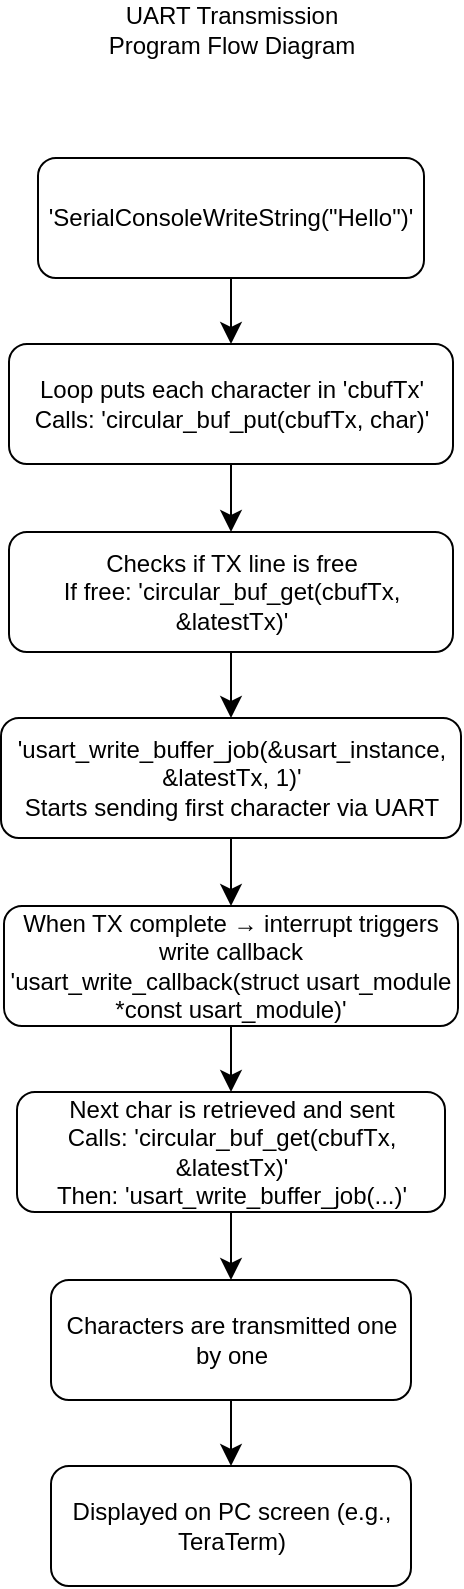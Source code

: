 <mxfile version="26.1.1">
  <diagram name="第 1 页" id="W2hzdXaxRCACEvIiYpvY">
    <mxGraphModel dx="727" dy="290" grid="0" gridSize="10" guides="1" tooltips="1" connect="1" arrows="1" fold="1" page="0" pageScale="1" pageWidth="827" pageHeight="1169" math="0" shadow="0">
      <root>
        <mxCell id="0" />
        <mxCell id="1" parent="0" />
        <mxCell id="9vySundK5Msms9GkJIlE-1" value="" style="edgeStyle=none;curved=1;rounded=0;orthogonalLoop=1;jettySize=auto;html=1;fontSize=12;startSize=8;endSize=8;" edge="1" parent="1" source="9vySundK5Msms9GkJIlE-2" target="9vySundK5Msms9GkJIlE-5">
          <mxGeometry relative="1" as="geometry" />
        </mxCell>
        <mxCell id="9vySundK5Msms9GkJIlE-2" value="&#39;SerialConsoleWriteString(&quot;Hello&quot;)&#39;" style="rounded=1;whiteSpace=wrap;html=1;" vertex="1" parent="1">
          <mxGeometry x="90" y="199" width="193" height="60" as="geometry" />
        </mxCell>
        <mxCell id="9vySundK5Msms9GkJIlE-3" value="UART Transmission Program Flow Diagram" style="text;html=1;align=center;verticalAlign=middle;whiteSpace=wrap;rounded=0;" vertex="1" parent="1">
          <mxGeometry x="116.5" y="120" width="140" height="30" as="geometry" />
        </mxCell>
        <mxCell id="9vySundK5Msms9GkJIlE-4" value="" style="edgeStyle=none;curved=1;rounded=0;orthogonalLoop=1;jettySize=auto;html=1;fontSize=12;startSize=8;endSize=8;" edge="1" parent="1" source="9vySundK5Msms9GkJIlE-5" target="9vySundK5Msms9GkJIlE-7">
          <mxGeometry relative="1" as="geometry" />
        </mxCell>
        <mxCell id="9vySundK5Msms9GkJIlE-5" value="&lt;div&gt;Loop puts each character in &#39;cbufTx&#39;&lt;/div&gt;&lt;div&gt;Calls: &#39;circular_buf_put(cbufTx, char)&#39;&lt;/div&gt;" style="whiteSpace=wrap;html=1;rounded=1;" vertex="1" parent="1">
          <mxGeometry x="75.5" y="292" width="222" height="60" as="geometry" />
        </mxCell>
        <mxCell id="9vySundK5Msms9GkJIlE-6" value="" style="edgeStyle=none;curved=1;rounded=0;orthogonalLoop=1;jettySize=auto;html=1;fontSize=12;startSize=8;endSize=8;" edge="1" parent="1" source="9vySundK5Msms9GkJIlE-7" target="9vySundK5Msms9GkJIlE-9">
          <mxGeometry relative="1" as="geometry" />
        </mxCell>
        <mxCell id="9vySundK5Msms9GkJIlE-7" value="&lt;div&gt;Checks if TX line is free&lt;/div&gt;&lt;div&gt;If free: &#39;circular_buf_get(cbufTx, &amp;amp;latestTx)&#39;&lt;/div&gt;" style="whiteSpace=wrap;html=1;rounded=1;" vertex="1" parent="1">
          <mxGeometry x="75.5" y="386" width="222" height="60" as="geometry" />
        </mxCell>
        <mxCell id="9vySundK5Msms9GkJIlE-8" value="" style="edgeStyle=none;curved=1;rounded=0;orthogonalLoop=1;jettySize=auto;html=1;fontSize=12;startSize=8;endSize=8;" edge="1" parent="1" source="9vySundK5Msms9GkJIlE-9" target="9vySundK5Msms9GkJIlE-11">
          <mxGeometry relative="1" as="geometry" />
        </mxCell>
        <mxCell id="9vySundK5Msms9GkJIlE-9" value="&lt;div&gt;&#39;usart_write_buffer_job(&amp;amp;usart_instance, &amp;amp;latestTx, 1)&#39;&lt;/div&gt;&lt;div&gt;Starts sending first character via UART&lt;/div&gt;" style="whiteSpace=wrap;html=1;rounded=1;" vertex="1" parent="1">
          <mxGeometry x="71.5" y="479" width="230" height="60" as="geometry" />
        </mxCell>
        <mxCell id="9vySundK5Msms9GkJIlE-10" value="" style="edgeStyle=none;curved=1;rounded=0;orthogonalLoop=1;jettySize=auto;html=1;fontSize=12;startSize=8;endSize=8;" edge="1" parent="1" source="9vySundK5Msms9GkJIlE-11" target="9vySundK5Msms9GkJIlE-13">
          <mxGeometry relative="1" as="geometry" />
        </mxCell>
        <mxCell id="9vySundK5Msms9GkJIlE-11" value="&lt;div&gt;When TX complete → interrupt triggers write callback&lt;/div&gt;&lt;div&gt;&#39;usart_write_callback(struct usart_module *const usart_module)&#39;&lt;/div&gt;" style="whiteSpace=wrap;html=1;rounded=1;" vertex="1" parent="1">
          <mxGeometry x="73" y="573" width="227" height="60" as="geometry" />
        </mxCell>
        <mxCell id="9vySundK5Msms9GkJIlE-12" value="" style="edgeStyle=none;curved=1;rounded=0;orthogonalLoop=1;jettySize=auto;html=1;fontSize=12;startSize=8;endSize=8;" edge="1" parent="1" source="9vySundK5Msms9GkJIlE-13" target="9vySundK5Msms9GkJIlE-15">
          <mxGeometry relative="1" as="geometry" />
        </mxCell>
        <mxCell id="9vySundK5Msms9GkJIlE-13" value="&lt;div&gt;Next char is retrieved and sent&lt;/div&gt;&lt;div&gt;Calls: &#39;circular_buf_get(cbufTx, &amp;amp;latestTx)&#39;&lt;/div&gt;&lt;div&gt;Then: &#39;usart_write_buffer_job(...)&#39;&lt;/div&gt;" style="whiteSpace=wrap;html=1;rounded=1;" vertex="1" parent="1">
          <mxGeometry x="79.5" y="666" width="214" height="60" as="geometry" />
        </mxCell>
        <mxCell id="9vySundK5Msms9GkJIlE-14" value="" style="edgeStyle=none;curved=1;rounded=0;orthogonalLoop=1;jettySize=auto;html=1;fontSize=12;startSize=8;endSize=8;" edge="1" parent="1" source="9vySundK5Msms9GkJIlE-15" target="9vySundK5Msms9GkJIlE-17">
          <mxGeometry relative="1" as="geometry" />
        </mxCell>
        <mxCell id="9vySundK5Msms9GkJIlE-15" value="Characters are transmitted one by one" style="whiteSpace=wrap;html=1;rounded=1;" vertex="1" parent="1">
          <mxGeometry x="96.5" y="760" width="180" height="60" as="geometry" />
        </mxCell>
        <mxCell id="9vySundK5Msms9GkJIlE-17" value="Displayed on PC screen (e.g., TeraTerm)" style="whiteSpace=wrap;html=1;rounded=1;" vertex="1" parent="1">
          <mxGeometry x="96.5" y="853" width="180" height="60" as="geometry" />
        </mxCell>
      </root>
    </mxGraphModel>
  </diagram>
</mxfile>
